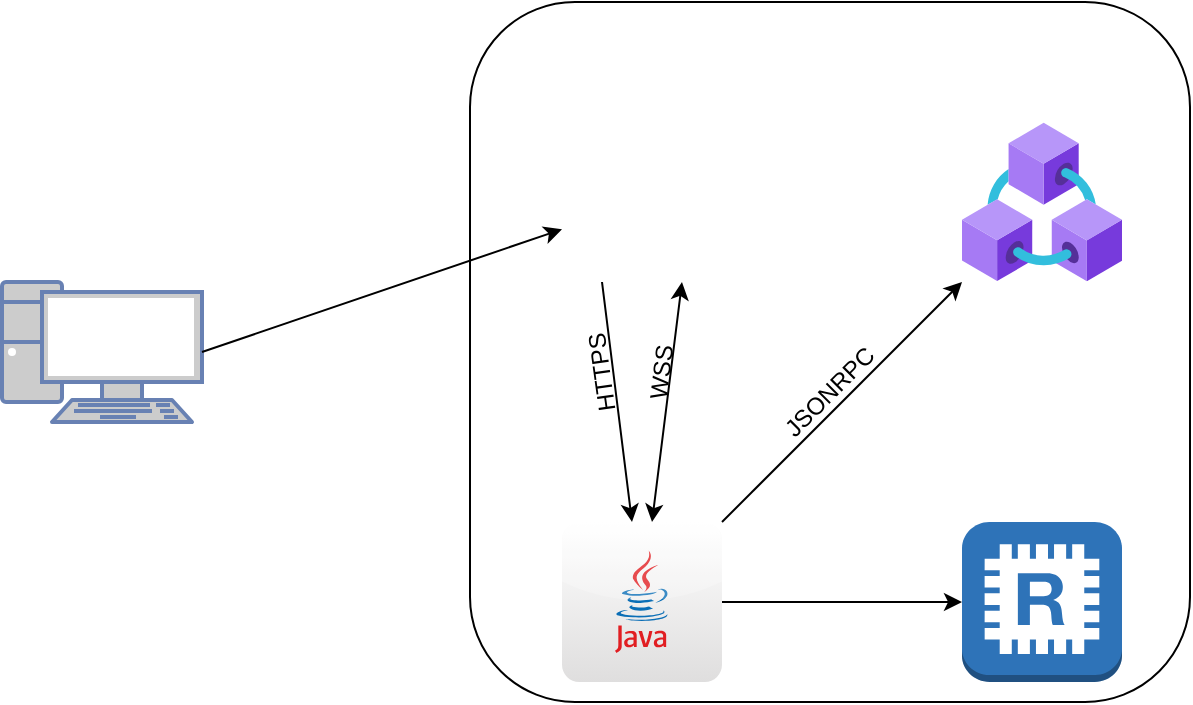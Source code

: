 <mxfile version="20.8.10" type="github">
  <diagram name="Page-1" id="vvOxv4EHTCGe33tEqXue">
    <mxGraphModel dx="1647" dy="695" grid="1" gridSize="10" guides="1" tooltips="1" connect="1" arrows="1" fold="1" page="1" pageScale="1" pageWidth="827" pageHeight="1169" math="0" shadow="0">
      <root>
        <mxCell id="0" />
        <mxCell id="1" parent="0" />
        <mxCell id="4k7A1XTuDeSguO8pX62X-1" value="" style="rounded=1;whiteSpace=wrap;html=1;" vertex="1" parent="1">
          <mxGeometry x="234" y="220" width="360" height="350" as="geometry" />
        </mxCell>
        <mxCell id="4k7A1XTuDeSguO8pX62X-2" value="" style="fontColor=#0066CC;verticalAlign=top;verticalLabelPosition=bottom;labelPosition=center;align=center;html=1;outlineConnect=0;fillColor=#CCCCCC;strokeColor=#6881B3;gradientColor=none;gradientDirection=north;strokeWidth=2;shape=mxgraph.networks.pc;" vertex="1" parent="1">
          <mxGeometry y="360" width="100" height="70" as="geometry" />
        </mxCell>
        <mxCell id="4k7A1XTuDeSguO8pX62X-3" value="" style="shape=image;html=1;verticalAlign=top;verticalLabelPosition=bottom;labelBackgroundColor=#ffffff;imageAspect=0;aspect=fixed;image=https://cdn0.iconfinder.com/data/icons/long-shadow-web-icons/512/angular-symbol-128.png" vertex="1" parent="1">
          <mxGeometry x="280" y="280" width="80" height="80" as="geometry" />
        </mxCell>
        <mxCell id="4k7A1XTuDeSguO8pX62X-6" value="" style="dashed=0;outlineConnect=0;html=1;align=center;labelPosition=center;verticalLabelPosition=bottom;verticalAlign=top;shape=mxgraph.webicons.java;gradientColor=#DFDEDE" vertex="1" parent="1">
          <mxGeometry x="280" y="480" width="80" height="80" as="geometry" />
        </mxCell>
        <mxCell id="4k7A1XTuDeSguO8pX62X-7" value="" style="outlineConnect=0;dashed=0;verticalLabelPosition=bottom;verticalAlign=top;align=center;html=1;shape=mxgraph.aws3.redis;fillColor=#2E73B8;gradientColor=none;" vertex="1" parent="1">
          <mxGeometry x="480" y="480" width="80" height="80" as="geometry" />
        </mxCell>
        <mxCell id="4k7A1XTuDeSguO8pX62X-9" value="" style="endArrow=classic;html=1;rounded=0;exitX=0.25;exitY=1;exitDx=0;exitDy=0;" edge="1" parent="1" source="4k7A1XTuDeSguO8pX62X-3" target="4k7A1XTuDeSguO8pX62X-6">
          <mxGeometry width="50" height="50" relative="1" as="geometry">
            <mxPoint x="-210" y="350" as="sourcePoint" />
            <mxPoint x="190" y="430" as="targetPoint" />
          </mxGeometry>
        </mxCell>
        <mxCell id="4k7A1XTuDeSguO8pX62X-10" value="" style="endArrow=classic;startArrow=classic;html=1;rounded=0;exitX=0.75;exitY=1;exitDx=0;exitDy=0;" edge="1" parent="1" source="4k7A1XTuDeSguO8pX62X-3" target="4k7A1XTuDeSguO8pX62X-6">
          <mxGeometry width="50" height="50" relative="1" as="geometry">
            <mxPoint x="-220" y="390" as="sourcePoint" />
            <mxPoint x="-70" y="420" as="targetPoint" />
          </mxGeometry>
        </mxCell>
        <mxCell id="4k7A1XTuDeSguO8pX62X-11" value="" style="endArrow=classic;html=1;rounded=0;exitX=1;exitY=0.5;exitDx=0;exitDy=0;exitPerimeter=0;" edge="1" parent="1" source="4k7A1XTuDeSguO8pX62X-2" target="4k7A1XTuDeSguO8pX62X-3">
          <mxGeometry width="50" height="50" relative="1" as="geometry">
            <mxPoint x="-210" y="350" as="sourcePoint" />
            <mxPoint x="50" y="470" as="targetPoint" />
          </mxGeometry>
        </mxCell>
        <mxCell id="4k7A1XTuDeSguO8pX62X-14" value="" style="endArrow=classic;html=1;rounded=0;exitX=1;exitY=0.5;exitDx=0;exitDy=0;exitPerimeter=0;" edge="1" parent="1" source="4k7A1XTuDeSguO8pX62X-6" target="4k7A1XTuDeSguO8pX62X-7">
          <mxGeometry width="50" height="50" relative="1" as="geometry">
            <mxPoint x="230" y="550" as="sourcePoint" />
            <mxPoint x="280" y="500" as="targetPoint" />
          </mxGeometry>
        </mxCell>
        <mxCell id="4k7A1XTuDeSguO8pX62X-15" value="" style="aspect=fixed;html=1;points=[];align=center;image;fontSize=12;image=img/lib/azure2/blockchain/Azure_Blockchain_Service.svg;" vertex="1" parent="1">
          <mxGeometry x="480" y="280" width="80" height="80" as="geometry" />
        </mxCell>
        <mxCell id="4k7A1XTuDeSguO8pX62X-16" value="" style="endArrow=classic;html=1;rounded=0;" edge="1" parent="1" source="4k7A1XTuDeSguO8pX62X-6" target="4k7A1XTuDeSguO8pX62X-15">
          <mxGeometry width="50" height="50" relative="1" as="geometry">
            <mxPoint x="270" y="690" as="sourcePoint" />
            <mxPoint x="480" y="360" as="targetPoint" />
          </mxGeometry>
        </mxCell>
        <mxCell id="4k7A1XTuDeSguO8pX62X-17" value="WSS" style="text;html=1;strokeColor=none;fillColor=none;align=center;verticalAlign=middle;whiteSpace=wrap;rounded=0;rotation=-83;" vertex="1" parent="1">
          <mxGeometry x="300" y="390" width="60" height="30" as="geometry" />
        </mxCell>
        <mxCell id="4k7A1XTuDeSguO8pX62X-18" value="HTTPS" style="text;html=1;strokeColor=none;fillColor=none;align=center;verticalAlign=middle;whiteSpace=wrap;rounded=0;rotation=-98;" vertex="1" parent="1">
          <mxGeometry x="270" y="390" width="60" height="30" as="geometry" />
        </mxCell>
        <mxCell id="4k7A1XTuDeSguO8pX62X-21" value="JSONRPC" style="text;html=1;strokeColor=none;fillColor=none;align=center;verticalAlign=middle;whiteSpace=wrap;rounded=0;rotation=-45;" vertex="1" parent="1">
          <mxGeometry x="384" y="400" width="60" height="30" as="geometry" />
        </mxCell>
      </root>
    </mxGraphModel>
  </diagram>
</mxfile>

